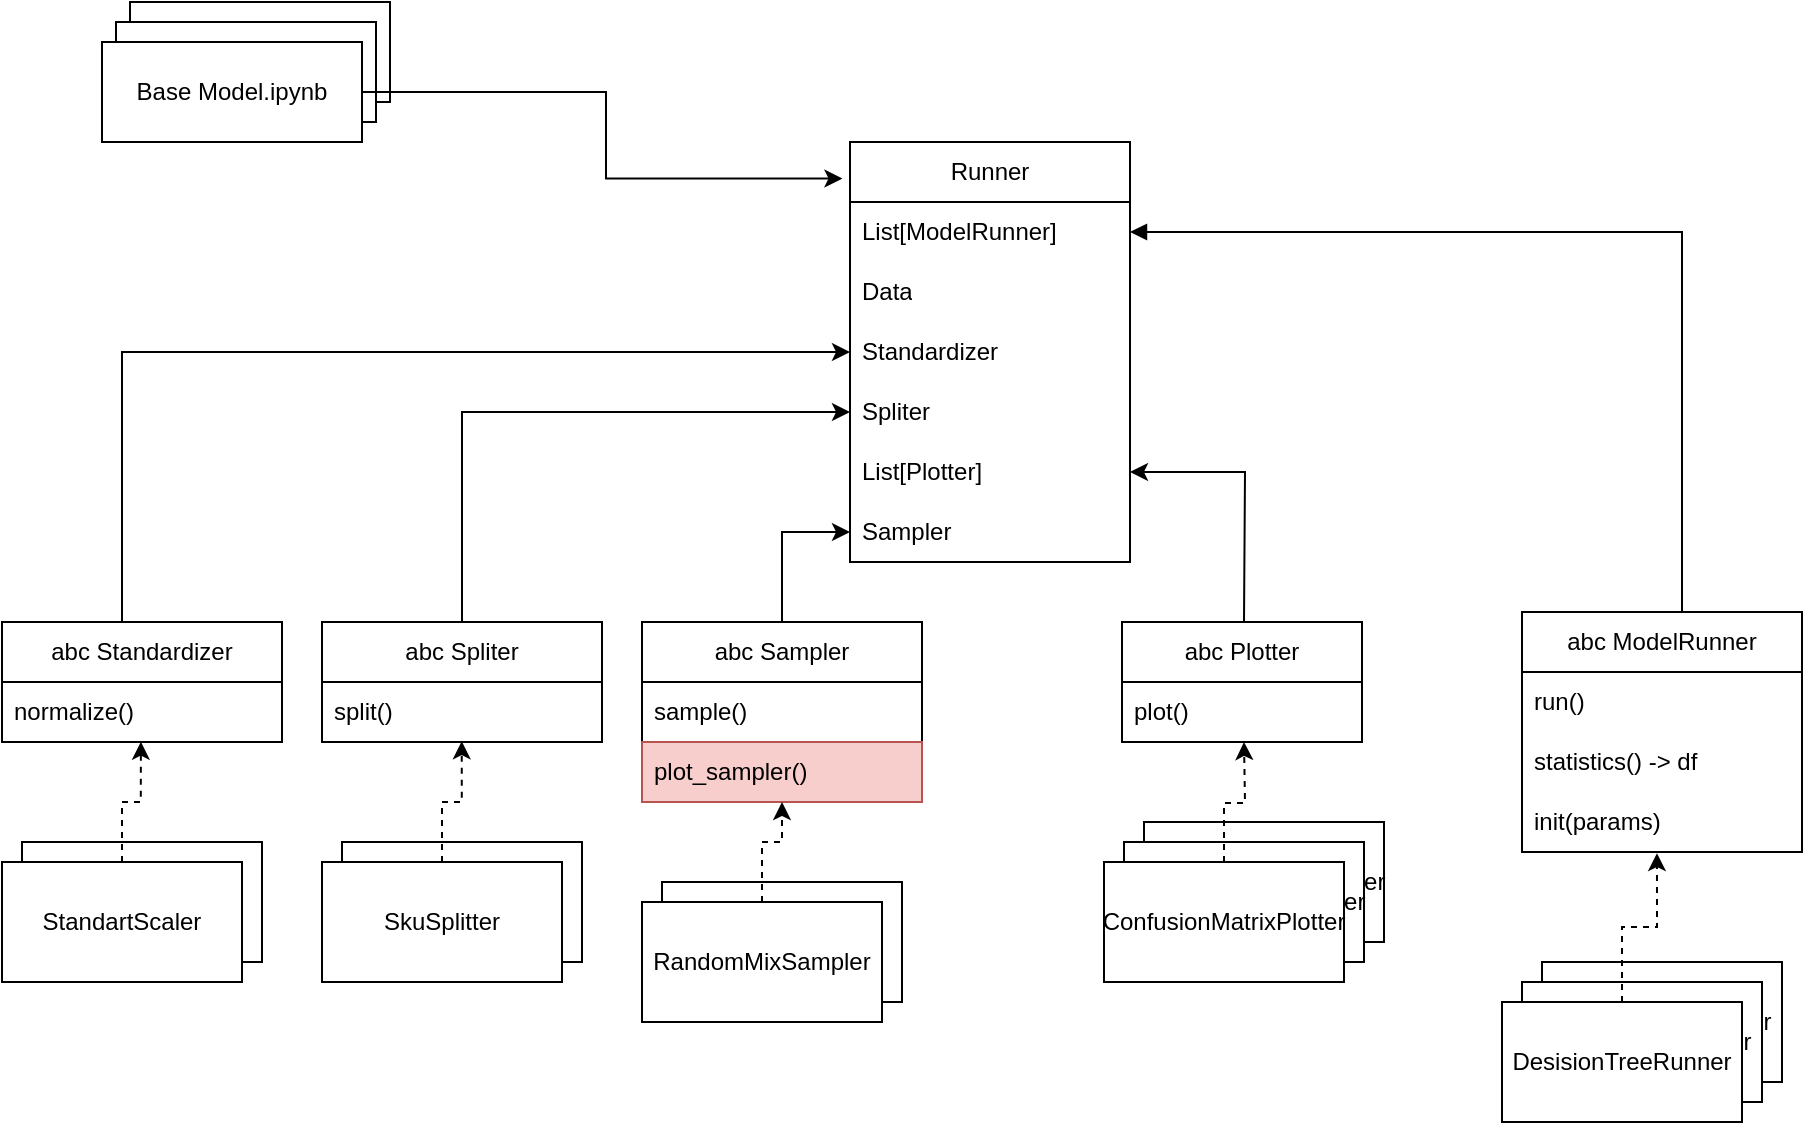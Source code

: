 <mxfile version="22.1.3" type="github">
  <diagram name="Seite-1" id="gGtWttQkrJFoNp-9CvbX">
    <mxGraphModel dx="1035" dy="712" grid="1" gridSize="10" guides="1" tooltips="1" connect="1" arrows="1" fold="1" page="1" pageScale="2" pageWidth="827" pageHeight="1169" math="0" shadow="0">
      <root>
        <mxCell id="0" />
        <mxCell id="1" parent="0" />
        <mxCell id="GuwvBfJC6kwaHMPVAgEz-21" value="Base Model.ipnb" style="rounded=0;whiteSpace=wrap;html=1;" vertex="1" parent="1">
          <mxGeometry x="114" y="140" width="130" height="50" as="geometry" />
        </mxCell>
        <mxCell id="GuwvBfJC6kwaHMPVAgEz-20" value="Base Model.ipnb" style="rounded=0;whiteSpace=wrap;html=1;" vertex="1" parent="1">
          <mxGeometry x="107" y="150" width="130" height="50" as="geometry" />
        </mxCell>
        <mxCell id="1Dy34pS3jYQZfCSxDMq7-41" value="SkuSplitter" style="rounded=0;whiteSpace=wrap;html=1;" parent="1" vertex="1">
          <mxGeometry x="220" y="560" width="120" height="60" as="geometry" />
        </mxCell>
        <mxCell id="SBLoVWD34b7Ghob9uty0-2" value="Base Model.ipynb" style="rounded=0;whiteSpace=wrap;html=1;" parent="1" vertex="1">
          <mxGeometry x="100" y="160" width="130" height="50" as="geometry" />
        </mxCell>
        <mxCell id="1Dy34pS3jYQZfCSxDMq7-36" style="edgeStyle=orthogonalEdgeStyle;rounded=0;orthogonalLoop=1;jettySize=auto;html=1;entryX=1;entryY=0.5;entryDx=0;entryDy=0;" parent="1" target="1Dy34pS3jYQZfCSxDMq7-33" edge="1">
          <mxGeometry relative="1" as="geometry">
            <mxPoint x="671.0" y="450" as="sourcePoint" />
          </mxGeometry>
        </mxCell>
        <mxCell id="SBLoVWD34b7Ghob9uty0-16" style="edgeStyle=orthogonalEdgeStyle;rounded=0;orthogonalLoop=1;jettySize=auto;html=1;entryX=0.5;entryY=0;entryDx=0;entryDy=0;endArrow=none;endFill=0;startArrow=block;startFill=1;" parent="1" source="SBLoVWD34b7Ghob9uty0-29" target="SBLoVWD34b7Ghob9uty0-19" edge="1">
          <mxGeometry relative="1" as="geometry">
            <mxPoint x="611.2" y="234.84" as="sourcePoint" />
            <mxPoint x="658.56" y="248.74" as="targetPoint" />
            <Array as="points">
              <mxPoint x="890" y="255" />
            </Array>
          </mxGeometry>
        </mxCell>
        <mxCell id="SBLoVWD34b7Ghob9uty0-11" value="DesisionTreeRunner" style="rounded=0;whiteSpace=wrap;html=1;" parent="1" vertex="1">
          <mxGeometry x="820" y="620" width="120" height="60" as="geometry" />
        </mxCell>
        <mxCell id="SBLoVWD34b7Ghob9uty0-12" value="DesisionTreeRunner" style="rounded=0;whiteSpace=wrap;html=1;" parent="1" vertex="1">
          <mxGeometry x="810" y="630" width="120" height="60" as="geometry" />
        </mxCell>
        <mxCell id="SBLoVWD34b7Ghob9uty0-18" style="edgeStyle=orthogonalEdgeStyle;rounded=0;orthogonalLoop=1;jettySize=auto;html=1;entryX=0.482;entryY=1.019;entryDx=0;entryDy=0;dashed=1;entryPerimeter=0;" parent="1" source="SBLoVWD34b7Ghob9uty0-13" target="SBLoVWD34b7Ghob9uty0-34" edge="1">
          <mxGeometry relative="1" as="geometry">
            <mxPoint x="890" y="520" as="targetPoint" />
          </mxGeometry>
        </mxCell>
        <mxCell id="SBLoVWD34b7Ghob9uty0-13" value="DesisionTreeRunner" style="rounded=0;whiteSpace=wrap;html=1;" parent="1" vertex="1">
          <mxGeometry x="800" y="640" width="120" height="60" as="geometry" />
        </mxCell>
        <mxCell id="SBLoVWD34b7Ghob9uty0-19" value="abc ModelRunner" style="swimlane;fontStyle=0;childLayout=stackLayout;horizontal=1;startSize=30;horizontalStack=0;resizeParent=1;resizeParentMax=0;resizeLast=0;collapsible=1;marginBottom=0;whiteSpace=wrap;html=1;" parent="1" vertex="1">
          <mxGeometry x="810" y="445" width="140" height="120" as="geometry" />
        </mxCell>
        <mxCell id="SBLoVWD34b7Ghob9uty0-20" value="run()&lt;br&gt;" style="text;align=left;verticalAlign=middle;spacingLeft=4;spacingRight=4;overflow=hidden;points=[[0,0.5],[1,0.5]];portConstraint=eastwest;rotatable=0;whiteSpace=wrap;html=1;" parent="SBLoVWD34b7Ghob9uty0-19" vertex="1">
          <mxGeometry y="30" width="140" height="30" as="geometry" />
        </mxCell>
        <mxCell id="SBLoVWD34b7Ghob9uty0-21" value="statistics() -&amp;gt; df" style="text;align=left;verticalAlign=middle;spacingLeft=4;spacingRight=4;overflow=hidden;points=[[0,0.5],[1,0.5]];portConstraint=eastwest;rotatable=0;whiteSpace=wrap;html=1;" parent="SBLoVWD34b7Ghob9uty0-19" vertex="1">
          <mxGeometry y="60" width="140" height="30" as="geometry" />
        </mxCell>
        <mxCell id="SBLoVWD34b7Ghob9uty0-34" value="init(params)" style="text;align=left;verticalAlign=middle;spacingLeft=4;spacingRight=4;overflow=hidden;points=[[0,0.5],[1,0.5]];portConstraint=eastwest;rotatable=0;whiteSpace=wrap;html=1;" parent="SBLoVWD34b7Ghob9uty0-19" vertex="1">
          <mxGeometry y="90" width="140" height="30" as="geometry" />
        </mxCell>
        <mxCell id="1Dy34pS3jYQZfCSxDMq7-8" style="edgeStyle=orthogonalEdgeStyle;rounded=0;orthogonalLoop=1;jettySize=auto;html=1;entryX=0;entryY=0.5;entryDx=0;entryDy=0;" parent="1" source="SBLoVWD34b7Ghob9uty0-23" target="1Dy34pS3jYQZfCSxDMq7-2" edge="1">
          <mxGeometry relative="1" as="geometry">
            <Array as="points">
              <mxPoint x="110" y="315" />
            </Array>
          </mxGeometry>
        </mxCell>
        <mxCell id="SBLoVWD34b7Ghob9uty0-23" value="abc Standardizer" style="swimlane;fontStyle=0;childLayout=stackLayout;horizontal=1;startSize=30;horizontalStack=0;resizeParent=1;resizeParentMax=0;resizeLast=0;collapsible=1;marginBottom=0;whiteSpace=wrap;html=1;" parent="1" vertex="1">
          <mxGeometry x="50" y="450" width="140" height="60" as="geometry" />
        </mxCell>
        <mxCell id="SBLoVWD34b7Ghob9uty0-24" value="normalize()" style="text;align=left;verticalAlign=middle;spacingLeft=4;spacingRight=4;overflow=hidden;points=[[0,0.5],[1,0.5]];portConstraint=eastwest;rotatable=0;whiteSpace=wrap;html=1;" parent="SBLoVWD34b7Ghob9uty0-23" vertex="1">
          <mxGeometry y="30" width="140" height="30" as="geometry" />
        </mxCell>
        <mxCell id="SBLoVWD34b7Ghob9uty0-28" value="Runner" style="swimlane;fontStyle=0;childLayout=stackLayout;horizontal=1;startSize=30;horizontalStack=0;resizeParent=1;resizeParentMax=0;resizeLast=0;collapsible=1;marginBottom=0;whiteSpace=wrap;html=1;" parent="1" vertex="1">
          <mxGeometry x="474" y="210" width="140" height="210" as="geometry" />
        </mxCell>
        <mxCell id="SBLoVWD34b7Ghob9uty0-29" value="List[ModelRunner]" style="text;align=left;verticalAlign=middle;spacingLeft=4;spacingRight=4;overflow=hidden;points=[[0,0.5],[1,0.5]];portConstraint=eastwest;rotatable=0;whiteSpace=wrap;html=1;" parent="SBLoVWD34b7Ghob9uty0-28" vertex="1">
          <mxGeometry y="30" width="140" height="30" as="geometry" />
        </mxCell>
        <mxCell id="SBLoVWD34b7Ghob9uty0-31" value="Data" style="text;align=left;verticalAlign=middle;spacingLeft=4;spacingRight=4;overflow=hidden;points=[[0,0.5],[1,0.5]];portConstraint=eastwest;rotatable=0;whiteSpace=wrap;html=1;" parent="SBLoVWD34b7Ghob9uty0-28" vertex="1">
          <mxGeometry y="60" width="140" height="30" as="geometry" />
        </mxCell>
        <mxCell id="1Dy34pS3jYQZfCSxDMq7-2" value="Standardizer" style="text;align=left;verticalAlign=middle;spacingLeft=4;spacingRight=4;overflow=hidden;points=[[0,0.5],[1,0.5]];portConstraint=eastwest;rotatable=0;whiteSpace=wrap;html=1;" parent="SBLoVWD34b7Ghob9uty0-28" vertex="1">
          <mxGeometry y="90" width="140" height="30" as="geometry" />
        </mxCell>
        <mxCell id="1Dy34pS3jYQZfCSxDMq7-10" value="Spliter" style="text;align=left;verticalAlign=middle;spacingLeft=4;spacingRight=4;overflow=hidden;points=[[0,0.5],[1,0.5]];portConstraint=eastwest;rotatable=0;whiteSpace=wrap;html=1;" parent="SBLoVWD34b7Ghob9uty0-28" vertex="1">
          <mxGeometry y="120" width="140" height="30" as="geometry" />
        </mxCell>
        <mxCell id="1Dy34pS3jYQZfCSxDMq7-33" value="List[Plotter]" style="text;align=left;verticalAlign=middle;spacingLeft=4;spacingRight=4;overflow=hidden;points=[[0,0.5],[1,0.5]];portConstraint=eastwest;rotatable=0;whiteSpace=wrap;html=1;" parent="SBLoVWD34b7Ghob9uty0-28" vertex="1">
          <mxGeometry y="150" width="140" height="30" as="geometry" />
        </mxCell>
        <mxCell id="GuwvBfJC6kwaHMPVAgEz-3" value="Sampler" style="text;align=left;verticalAlign=middle;spacingLeft=4;spacingRight=4;overflow=hidden;points=[[0,0.5],[1,0.5]];portConstraint=eastwest;rotatable=0;whiteSpace=wrap;html=1;" vertex="1" parent="SBLoVWD34b7Ghob9uty0-28">
          <mxGeometry y="180" width="140" height="30" as="geometry" />
        </mxCell>
        <mxCell id="1Dy34pS3jYQZfCSxDMq7-11" value="StandartScaler" style="rounded=0;whiteSpace=wrap;html=1;" parent="1" vertex="1">
          <mxGeometry x="60" y="560" width="120" height="60" as="geometry" />
        </mxCell>
        <mxCell id="1Dy34pS3jYQZfCSxDMq7-14" value="StandartScaler" style="rounded=0;whiteSpace=wrap;html=1;" parent="1" vertex="1">
          <mxGeometry x="50" y="570" width="120" height="60" as="geometry" />
        </mxCell>
        <mxCell id="1Dy34pS3jYQZfCSxDMq7-17" style="edgeStyle=orthogonalEdgeStyle;rounded=0;orthogonalLoop=1;jettySize=auto;html=1;entryX=0;entryY=0.5;entryDx=0;entryDy=0;" parent="1" source="1Dy34pS3jYQZfCSxDMq7-15" target="1Dy34pS3jYQZfCSxDMq7-10" edge="1">
          <mxGeometry relative="1" as="geometry" />
        </mxCell>
        <mxCell id="1Dy34pS3jYQZfCSxDMq7-15" value="abc Spliter" style="swimlane;fontStyle=0;childLayout=stackLayout;horizontal=1;startSize=30;horizontalStack=0;resizeParent=1;resizeParentMax=0;resizeLast=0;collapsible=1;marginBottom=0;whiteSpace=wrap;html=1;" parent="1" vertex="1">
          <mxGeometry x="210" y="450" width="140" height="60" as="geometry" />
        </mxCell>
        <mxCell id="GuwvBfJC6kwaHMPVAgEz-16" value="split()" style="text;align=left;verticalAlign=middle;spacingLeft=4;spacingRight=4;overflow=hidden;points=[[0,0.5],[1,0.5]];portConstraint=eastwest;rotatable=0;whiteSpace=wrap;html=1;" vertex="1" parent="1Dy34pS3jYQZfCSxDMq7-15">
          <mxGeometry y="30" width="140" height="30" as="geometry" />
        </mxCell>
        <mxCell id="1Dy34pS3jYQZfCSxDMq7-22" style="edgeStyle=orthogonalEdgeStyle;rounded=0;orthogonalLoop=1;jettySize=auto;html=1;entryX=0.499;entryY=0.987;entryDx=0;entryDy=0;entryPerimeter=0;dashed=1;exitX=0.5;exitY=0;exitDx=0;exitDy=0;" parent="1" source="1Dy34pS3jYQZfCSxDMq7-40" edge="1">
          <mxGeometry relative="1" as="geometry">
            <mxPoint x="194" y="595.0" as="sourcePoint" />
            <mxPoint x="279.86" y="509.61" as="targetPoint" />
            <Array as="points">
              <mxPoint x="270" y="540" />
              <mxPoint x="280" y="540" />
            </Array>
          </mxGeometry>
        </mxCell>
        <mxCell id="1Dy34pS3jYQZfCSxDMq7-38" value="ConfusionMatrixPlotter" style="rounded=0;whiteSpace=wrap;html=1;" parent="1" vertex="1">
          <mxGeometry x="621" y="550" width="120" height="60" as="geometry" />
        </mxCell>
        <mxCell id="1Dy34pS3jYQZfCSxDMq7-37" value="ConfusionMatrixPlotter" style="rounded=0;whiteSpace=wrap;html=1;" parent="1" vertex="1">
          <mxGeometry x="611" y="560" width="120" height="60" as="geometry" />
        </mxCell>
        <mxCell id="1Dy34pS3jYQZfCSxDMq7-25" value="ConfusionMatrixPlotter" style="rounded=0;whiteSpace=wrap;html=1;" parent="1" vertex="1">
          <mxGeometry x="601" y="570" width="120" height="60" as="geometry" />
        </mxCell>
        <mxCell id="1Dy34pS3jYQZfCSxDMq7-35" style="edgeStyle=orthogonalEdgeStyle;rounded=0;orthogonalLoop=1;jettySize=auto;html=1;exitX=0.5;exitY=0;exitDx=0;exitDy=0;entryX=0.5;entryY=1;entryDx=0;entryDy=0;dashed=1;" parent="1" source="1Dy34pS3jYQZfCSxDMq7-25" edge="1">
          <mxGeometry relative="1" as="geometry">
            <mxPoint x="671.0" y="510" as="targetPoint" />
          </mxGeometry>
        </mxCell>
        <mxCell id="1Dy34pS3jYQZfCSxDMq7-39" style="edgeStyle=orthogonalEdgeStyle;rounded=0;orthogonalLoop=1;jettySize=auto;html=1;entryX=-0.027;entryY=0.087;entryDx=0;entryDy=0;entryPerimeter=0;" parent="1" source="SBLoVWD34b7Ghob9uty0-2" target="SBLoVWD34b7Ghob9uty0-28" edge="1">
          <mxGeometry relative="1" as="geometry" />
        </mxCell>
        <mxCell id="1Dy34pS3jYQZfCSxDMq7-40" value="SkuSplitter" style="rounded=0;whiteSpace=wrap;html=1;" parent="1" vertex="1">
          <mxGeometry x="210" y="570" width="120" height="60" as="geometry" />
        </mxCell>
        <mxCell id="1Dy34pS3jYQZfCSxDMq7-13" style="edgeStyle=orthogonalEdgeStyle;rounded=0;orthogonalLoop=1;jettySize=auto;html=1;entryX=0.496;entryY=0.995;entryDx=0;entryDy=0;entryPerimeter=0;dashed=1;exitX=0.5;exitY=0;exitDx=0;exitDy=0;" parent="1" source="1Dy34pS3jYQZfCSxDMq7-14" target="SBLoVWD34b7Ghob9uty0-24" edge="1">
          <mxGeometry relative="1" as="geometry">
            <mxPoint x="140" y="540" as="sourcePoint" />
          </mxGeometry>
        </mxCell>
        <mxCell id="GuwvBfJC6kwaHMPVAgEz-4" value="SkuSplitter" style="rounded=0;whiteSpace=wrap;html=1;" vertex="1" parent="1">
          <mxGeometry x="380" y="580" width="120" height="60" as="geometry" />
        </mxCell>
        <mxCell id="GuwvBfJC6kwaHMPVAgEz-13" style="edgeStyle=orthogonalEdgeStyle;rounded=0;orthogonalLoop=1;jettySize=auto;html=1;entryX=0;entryY=0.5;entryDx=0;entryDy=0;" edge="1" parent="1" source="GuwvBfJC6kwaHMPVAgEz-5" target="GuwvBfJC6kwaHMPVAgEz-3">
          <mxGeometry relative="1" as="geometry" />
        </mxCell>
        <mxCell id="GuwvBfJC6kwaHMPVAgEz-5" value="abc Sampler" style="swimlane;fontStyle=0;childLayout=stackLayout;horizontal=1;startSize=30;horizontalStack=0;resizeParent=1;resizeParentMax=0;resizeLast=0;collapsible=1;marginBottom=0;whiteSpace=wrap;html=1;" vertex="1" parent="1">
          <mxGeometry x="370" y="450" width="140" height="90" as="geometry" />
        </mxCell>
        <mxCell id="GuwvBfJC6kwaHMPVAgEz-6" value="sample()" style="text;align=left;verticalAlign=middle;spacingLeft=4;spacingRight=4;overflow=hidden;points=[[0,0.5],[1,0.5]];portConstraint=eastwest;rotatable=0;whiteSpace=wrap;html=1;" vertex="1" parent="GuwvBfJC6kwaHMPVAgEz-5">
          <mxGeometry y="30" width="140" height="30" as="geometry" />
        </mxCell>
        <mxCell id="GuwvBfJC6kwaHMPVAgEz-15" value="plot_sampler()" style="text;align=left;verticalAlign=middle;spacingLeft=4;spacingRight=4;overflow=hidden;points=[[0,0.5],[1,0.5]];portConstraint=eastwest;rotatable=0;whiteSpace=wrap;html=1;fillColor=#f8cecc;strokeColor=#b85450;" vertex="1" parent="GuwvBfJC6kwaHMPVAgEz-5">
          <mxGeometry y="60" width="140" height="30" as="geometry" />
        </mxCell>
        <mxCell id="GuwvBfJC6kwaHMPVAgEz-7" style="edgeStyle=orthogonalEdgeStyle;rounded=0;orthogonalLoop=1;jettySize=auto;html=1;dashed=1;exitX=0.5;exitY=0;exitDx=0;exitDy=0;" edge="1" parent="1" source="GuwvBfJC6kwaHMPVAgEz-8">
          <mxGeometry relative="1" as="geometry">
            <mxPoint x="354" y="595.0" as="sourcePoint" />
            <mxPoint x="440" y="540" as="targetPoint" />
            <Array as="points">
              <mxPoint x="430" y="560" />
              <mxPoint x="440" y="560" />
            </Array>
          </mxGeometry>
        </mxCell>
        <mxCell id="GuwvBfJC6kwaHMPVAgEz-8" value="RandomMixSampler" style="rounded=0;whiteSpace=wrap;html=1;" vertex="1" parent="1">
          <mxGeometry x="370" y="590" width="120" height="60" as="geometry" />
        </mxCell>
        <mxCell id="GuwvBfJC6kwaHMPVAgEz-17" value="abc Plotter" style="swimlane;fontStyle=0;childLayout=stackLayout;horizontal=1;startSize=30;horizontalStack=0;resizeParent=1;resizeParentMax=0;resizeLast=0;collapsible=1;marginBottom=0;whiteSpace=wrap;html=1;" vertex="1" parent="1">
          <mxGeometry x="610" y="450" width="120" height="60" as="geometry" />
        </mxCell>
        <mxCell id="GuwvBfJC6kwaHMPVAgEz-18" value="plot()" style="text;align=left;verticalAlign=middle;spacingLeft=4;spacingRight=4;overflow=hidden;points=[[0,0.5],[1,0.5]];portConstraint=eastwest;rotatable=0;whiteSpace=wrap;html=1;" vertex="1" parent="GuwvBfJC6kwaHMPVAgEz-17">
          <mxGeometry y="30" width="120" height="30" as="geometry" />
        </mxCell>
      </root>
    </mxGraphModel>
  </diagram>
</mxfile>
